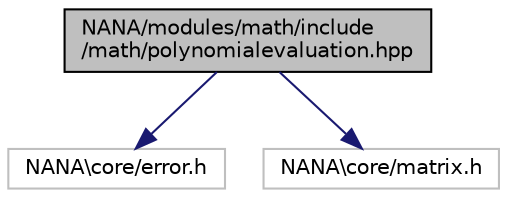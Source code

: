 digraph "NANA/modules/math/include/math/polynomialevaluation.hpp"
{
 // LATEX_PDF_SIZE
  edge [fontname="Helvetica",fontsize="10",labelfontname="Helvetica",labelfontsize="10"];
  node [fontname="Helvetica",fontsize="10",shape=record];
  Node1 [label="NANA/modules/math/include\l/math/polynomialevaluation.hpp",height=0.2,width=0.4,color="black", fillcolor="grey75", style="filled", fontcolor="black",tooltip="实现多项式的求值"];
  Node1 -> Node2 [color="midnightblue",fontsize="10",style="solid",fontname="Helvetica"];
  Node2 [label="NANA\\core/error.h",height=0.2,width=0.4,color="grey75", fillcolor="white", style="filled",tooltip=" "];
  Node1 -> Node3 [color="midnightblue",fontsize="10",style="solid",fontname="Helvetica"];
  Node3 [label="NANA\\core/matrix.h",height=0.2,width=0.4,color="grey75", fillcolor="white", style="filled",tooltip=" "];
}
